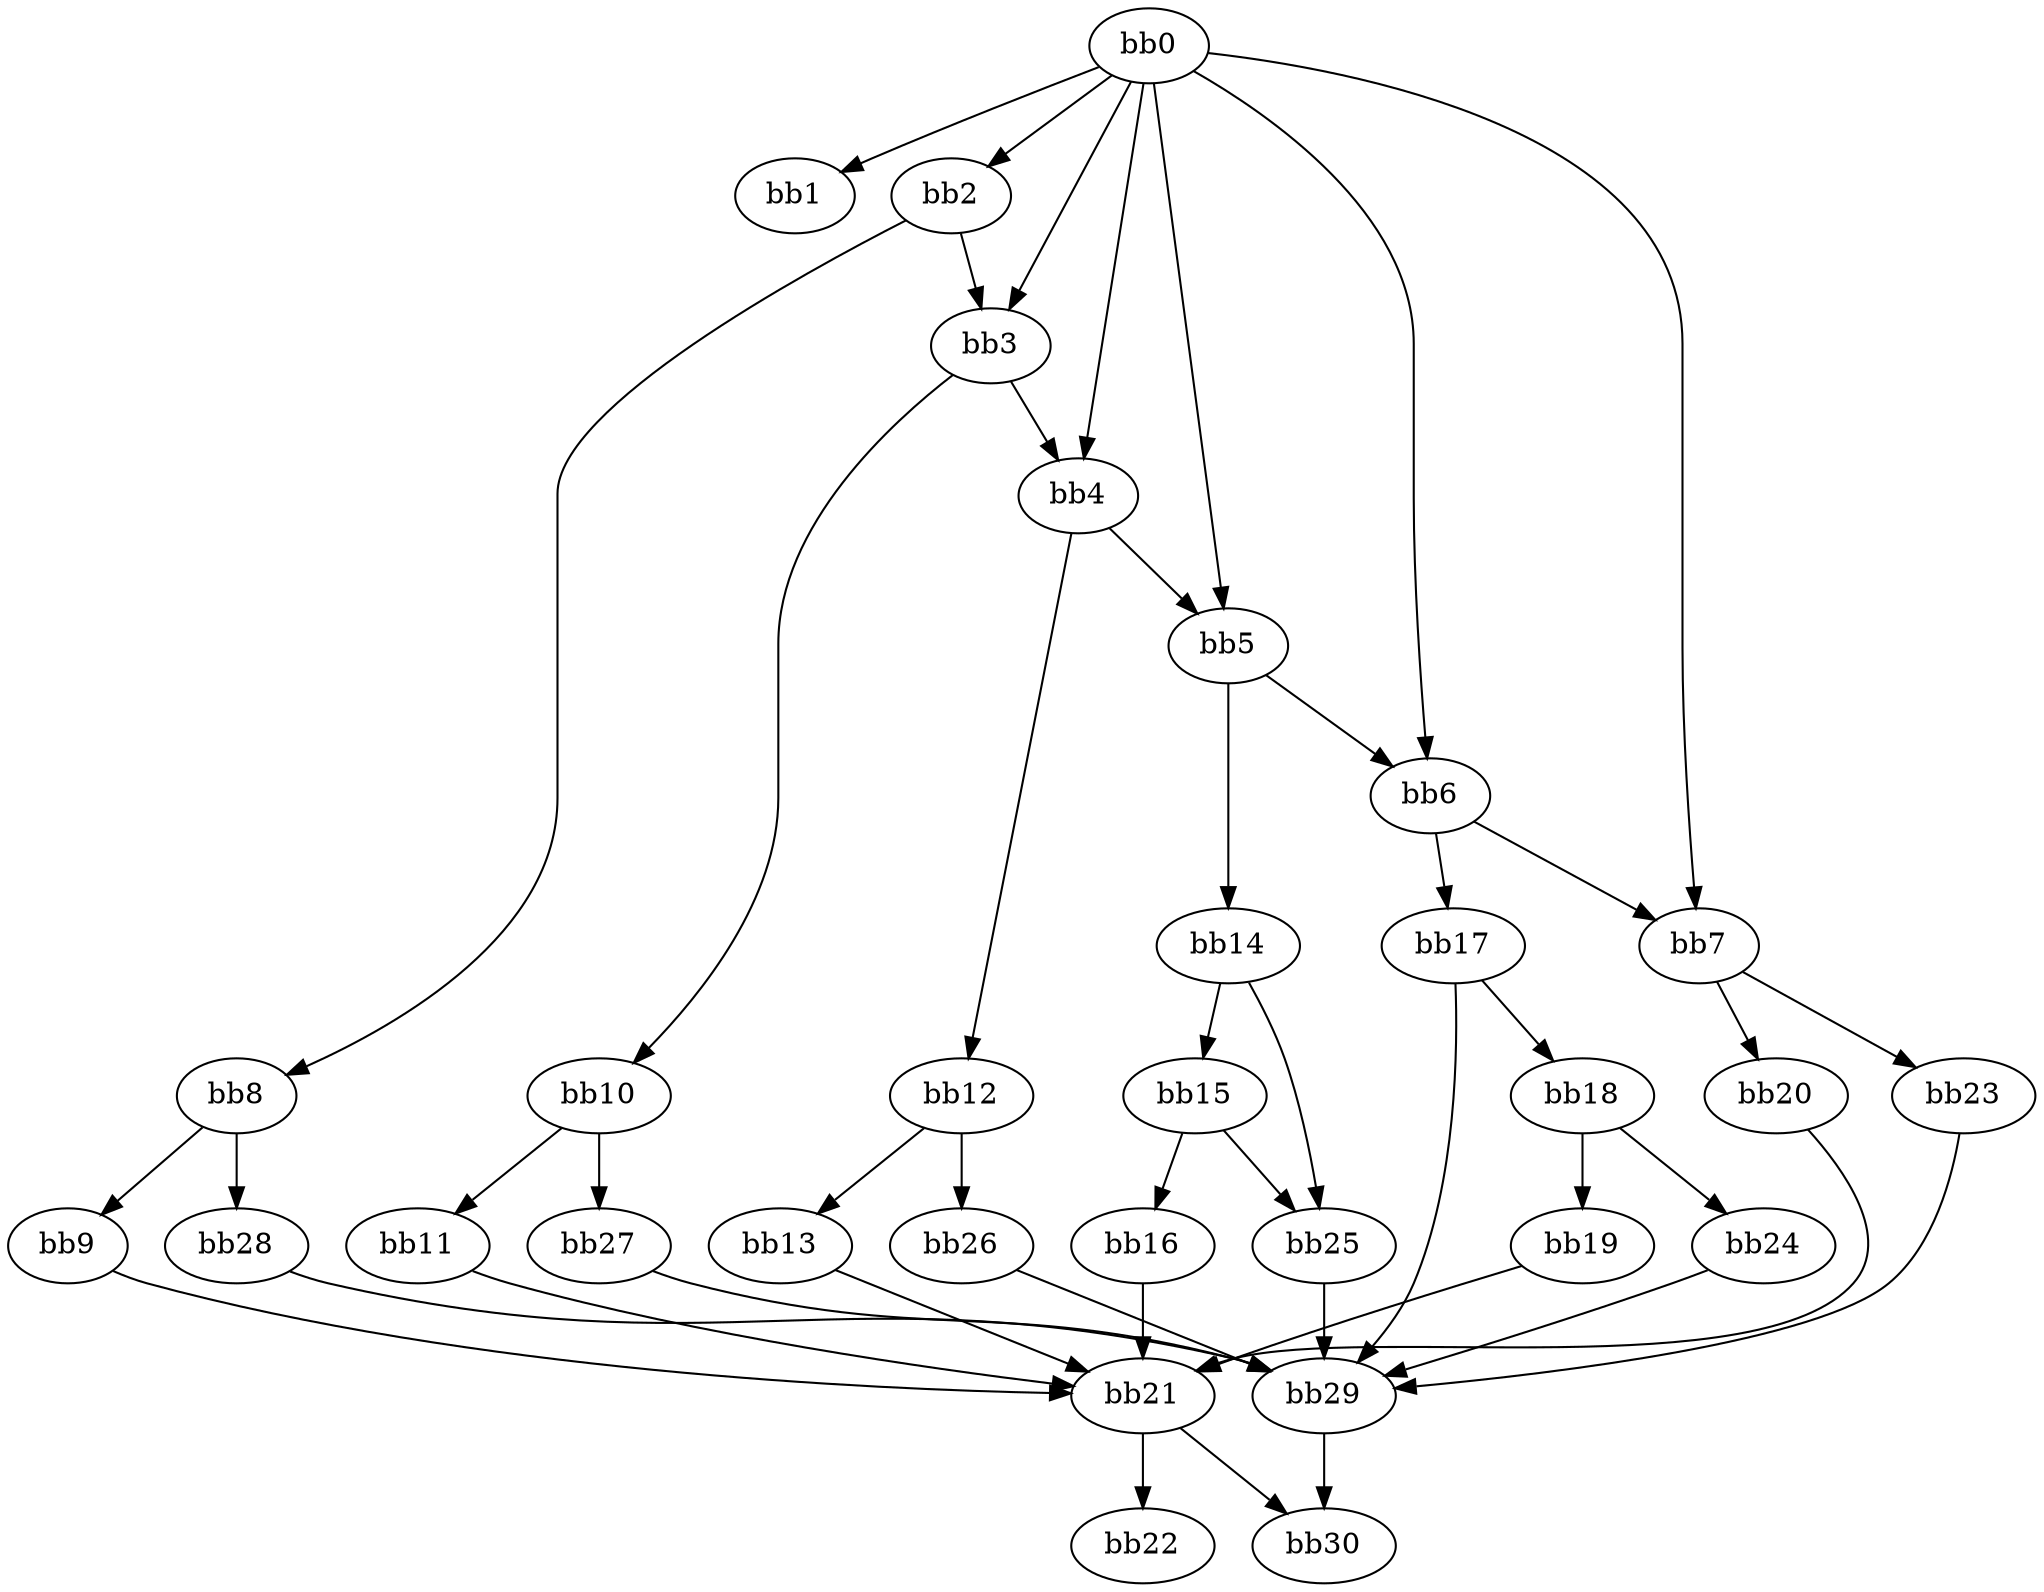 digraph {
    0 [ label = "bb0\l" ]
    1 [ label = "bb1\l" ]
    2 [ label = "bb2\l" ]
    3 [ label = "bb3\l" ]
    4 [ label = "bb4\l" ]
    5 [ label = "bb5\l" ]
    6 [ label = "bb6\l" ]
    7 [ label = "bb7\l" ]
    8 [ label = "bb8\l" ]
    9 [ label = "bb9\l" ]
    10 [ label = "bb10\l" ]
    11 [ label = "bb11\l" ]
    12 [ label = "bb12\l" ]
    13 [ label = "bb13\l" ]
    14 [ label = "bb14\l" ]
    15 [ label = "bb15\l" ]
    16 [ label = "bb16\l" ]
    17 [ label = "bb17\l" ]
    18 [ label = "bb18\l" ]
    19 [ label = "bb19\l" ]
    20 [ label = "bb20\l" ]
    21 [ label = "bb21\l" ]
    22 [ label = "bb22\l" ]
    23 [ label = "bb23\l" ]
    24 [ label = "bb24\l" ]
    25 [ label = "bb25\l" ]
    26 [ label = "bb26\l" ]
    27 [ label = "bb27\l" ]
    28 [ label = "bb28\l" ]
    29 [ label = "bb29\l" ]
    30 [ label = "bb30\l" ]
    0 -> 1 [ ]
    0 -> 2 [ ]
    0 -> 3 [ ]
    0 -> 4 [ ]
    0 -> 5 [ ]
    0 -> 6 [ ]
    0 -> 7 [ ]
    2 -> 3 [ ]
    2 -> 8 [ ]
    3 -> 4 [ ]
    3 -> 10 [ ]
    4 -> 5 [ ]
    4 -> 12 [ ]
    5 -> 6 [ ]
    5 -> 14 [ ]
    6 -> 7 [ ]
    6 -> 17 [ ]
    7 -> 20 [ ]
    7 -> 23 [ ]
    8 -> 9 [ ]
    8 -> 28 [ ]
    9 -> 21 [ ]
    10 -> 11 [ ]
    10 -> 27 [ ]
    11 -> 21 [ ]
    12 -> 13 [ ]
    12 -> 26 [ ]
    13 -> 21 [ ]
    14 -> 15 [ ]
    14 -> 25 [ ]
    15 -> 16 [ ]
    15 -> 25 [ ]
    16 -> 21 [ ]
    17 -> 18 [ ]
    17 -> 29 [ ]
    18 -> 19 [ ]
    18 -> 24 [ ]
    19 -> 21 [ ]
    20 -> 21 [ ]
    21 -> 22 [ ]
    21 -> 30 [ ]
    23 -> 29 [ ]
    24 -> 29 [ ]
    25 -> 29 [ ]
    26 -> 29 [ ]
    27 -> 29 [ ]
    28 -> 29 [ ]
    29 -> 30 [ ]
}


